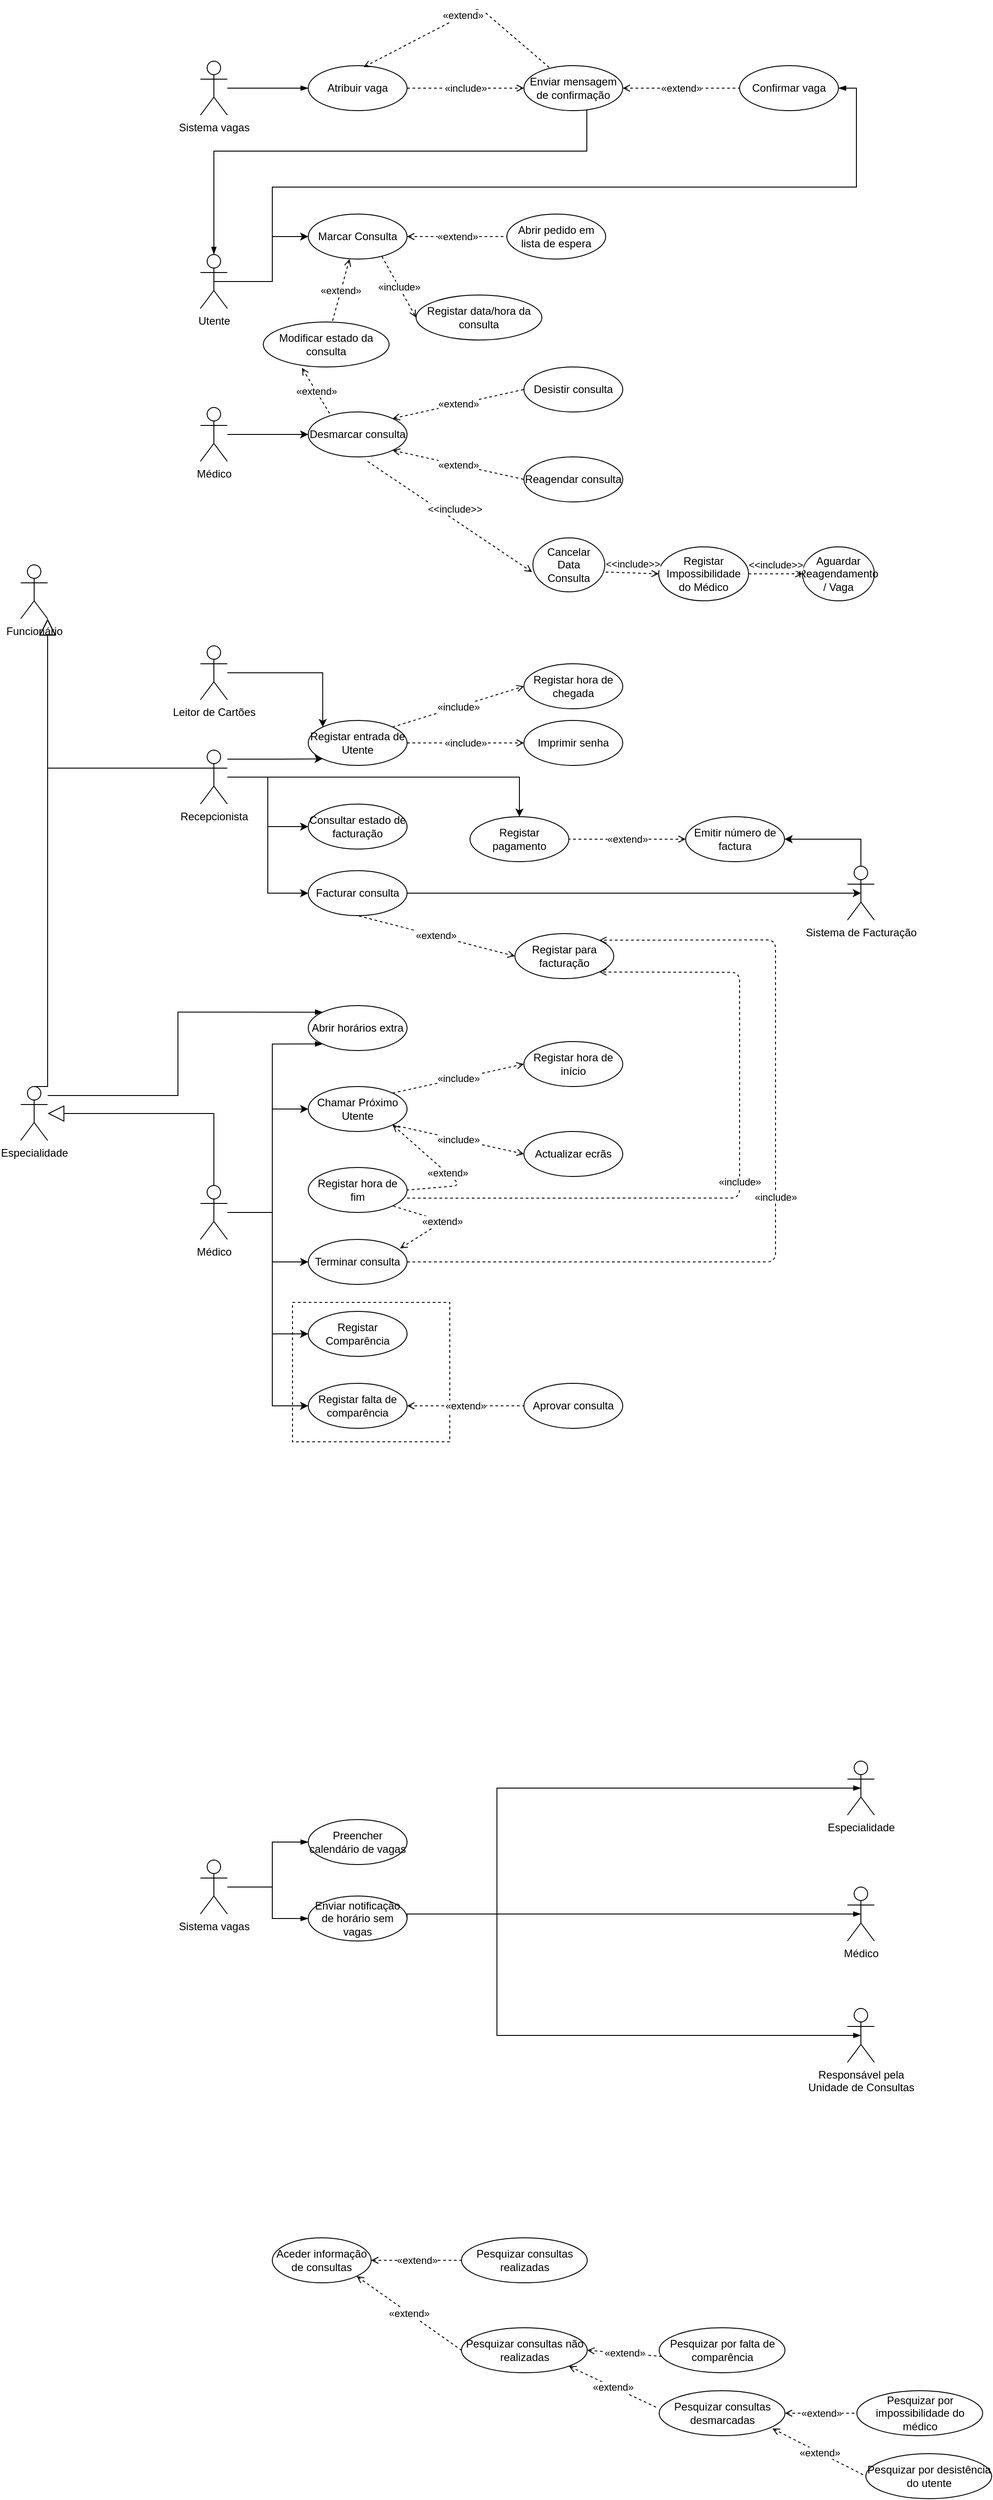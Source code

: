<mxfile version="14.1.8" type="device"><diagram id="rlIW9Z-ZCgGAsV9PnPNQ" name="Page-1"><mxGraphModel dx="2272" dy="1922" grid="1" gridSize="10" guides="1" tooltips="1" connect="1" arrows="1" fold="1" page="1" pageScale="1" pageWidth="850" pageHeight="1100" math="0" shadow="0"><root><mxCell id="0"/><mxCell id="1" parent="0"/><mxCell id="gLj6kiCUZ7eMAXrR_UM_-58" value="" style="whiteSpace=wrap;html=1;fillColor=none;dashed=1;" parent="1" vertex="1"><mxGeometry x="142.5" y="1320" width="175" height="155" as="geometry"/></mxCell><mxCell id="YZ48Ijt9OCrha46DnuaJ-13" style="edgeStyle=orthogonalEdgeStyle;rounded=0;orthogonalLoop=1;jettySize=auto;html=1;exitX=0.5;exitY=0.5;exitDx=0;exitDy=0;exitPerimeter=0;entryX=0;entryY=0.5;entryDx=0;entryDy=0;" parent="1" source="YZ48Ijt9OCrha46DnuaJ-1" target="gLj6kiCUZ7eMAXrR_UM_-36" edge="1"><mxGeometry relative="1" as="geometry"><mxPoint x="160" y="105" as="targetPoint"/><Array as="points"><mxPoint x="120" y="185"/><mxPoint x="120" y="135"/></Array></mxGeometry></mxCell><mxCell id="gLj6kiCUZ7eMAXrR_UM_-108" style="edgeStyle=orthogonalEdgeStyle;rounded=0;orthogonalLoop=1;jettySize=auto;html=1;entryX=1;entryY=0.5;entryDx=0;entryDy=0;startArrow=none;startFill=0;startSize=6;endArrow=blockThin;endFill=1;endSize=6;" parent="1" source="YZ48Ijt9OCrha46DnuaJ-1" target="gLj6kiCUZ7eMAXrR_UM_-107" edge="1"><mxGeometry relative="1" as="geometry"><Array as="points"><mxPoint x="120" y="185"/><mxPoint x="120" y="80"/><mxPoint x="770" y="80"/><mxPoint x="770" y="-30"/></Array></mxGeometry></mxCell><mxCell id="YZ48Ijt9OCrha46DnuaJ-1" value="Utente" style="shape=umlActor;verticalLabelPosition=bottom;verticalAlign=top;html=1;outlineConnect=0;" parent="1" vertex="1"><mxGeometry x="40" y="155" width="30" height="60" as="geometry"/></mxCell><mxCell id="YZ48Ijt9OCrha46DnuaJ-23" style="edgeStyle=orthogonalEdgeStyle;rounded=0;orthogonalLoop=1;jettySize=auto;html=1;entryX=0;entryY=1;entryDx=0;entryDy=0;" parent="1" source="YZ48Ijt9OCrha46DnuaJ-2" target="gLj6kiCUZ7eMAXrR_UM_-38" edge="1"><mxGeometry relative="1" as="geometry"><mxPoint x="190" y="770" as="targetPoint"/><Array as="points"><mxPoint x="130" y="716"/><mxPoint x="130" y="716"/></Array></mxGeometry></mxCell><mxCell id="gLj6kiCUZ7eMAXrR_UM_-67" style="edgeStyle=orthogonalEdgeStyle;rounded=0;orthogonalLoop=1;jettySize=auto;html=1;entryX=0;entryY=0.5;entryDx=0;entryDy=0;" parent="1" source="YZ48Ijt9OCrha46DnuaJ-2" target="gLj6kiCUZ7eMAXrR_UM_-62" edge="1"><mxGeometry relative="1" as="geometry"/></mxCell><mxCell id="gLj6kiCUZ7eMAXrR_UM_-70" style="edgeStyle=orthogonalEdgeStyle;rounded=0;orthogonalLoop=1;jettySize=auto;html=1;entryX=0;entryY=0.5;entryDx=0;entryDy=0;" parent="1" source="YZ48Ijt9OCrha46DnuaJ-2" target="gLj6kiCUZ7eMAXrR_UM_-68" edge="1"><mxGeometry relative="1" as="geometry"/></mxCell><mxCell id="gLj6kiCUZ7eMAXrR_UM_-76" style="edgeStyle=orthogonalEdgeStyle;rounded=0;orthogonalLoop=1;jettySize=auto;html=1;entryX=0.5;entryY=0;entryDx=0;entryDy=0;" parent="1" source="YZ48Ijt9OCrha46DnuaJ-2" target="gLj6kiCUZ7eMAXrR_UM_-74" edge="1"><mxGeometry relative="1" as="geometry"><Array as="points"><mxPoint x="395" y="736"/></Array></mxGeometry></mxCell><mxCell id="YZ48Ijt9OCrha46DnuaJ-2" value="Recepcionista" style="shape=umlActor;verticalLabelPosition=bottom;verticalAlign=top;html=1;outlineConnect=0;" parent="1" vertex="1"><mxGeometry x="40" y="706" width="30" height="60" as="geometry"/></mxCell><mxCell id="gLj6kiCUZ7eMAXrR_UM_-43" style="edgeStyle=orthogonalEdgeStyle;rounded=0;orthogonalLoop=1;jettySize=auto;html=1;entryX=0;entryY=0.5;entryDx=0;entryDy=0;" parent="1" source="YZ48Ijt9OCrha46DnuaJ-3" target="YZ48Ijt9OCrha46DnuaJ-24" edge="1"><mxGeometry relative="1" as="geometry"><Array as="points"><mxPoint x="120" y="1220"/><mxPoint x="120" y="1105"/></Array></mxGeometry></mxCell><mxCell id="gLj6kiCUZ7eMAXrR_UM_-44" style="edgeStyle=orthogonalEdgeStyle;rounded=0;orthogonalLoop=1;jettySize=auto;html=1;entryX=0;entryY=0.5;entryDx=0;entryDy=0;" parent="1" source="YZ48Ijt9OCrha46DnuaJ-3" target="YZ48Ijt9OCrha46DnuaJ-25" edge="1"><mxGeometry relative="1" as="geometry"><Array as="points"><mxPoint x="120" y="1220"/><mxPoint x="120" y="1355"/></Array></mxGeometry></mxCell><mxCell id="gLj6kiCUZ7eMAXrR_UM_-45" style="edgeStyle=orthogonalEdgeStyle;rounded=0;orthogonalLoop=1;jettySize=auto;html=1;entryX=0;entryY=0.5;entryDx=0;entryDy=0;" parent="1" source="YZ48Ijt9OCrha46DnuaJ-3" target="gLj6kiCUZ7eMAXrR_UM_-6" edge="1"><mxGeometry relative="1" as="geometry"><Array as="points"><mxPoint x="120" y="1220"/><mxPoint x="120" y="1435"/></Array></mxGeometry></mxCell><mxCell id="gLj6kiCUZ7eMAXrR_UM_-46" style="edgeStyle=orthogonalEdgeStyle;rounded=0;orthogonalLoop=1;jettySize=auto;html=1;entryX=0;entryY=0.5;entryDx=0;entryDy=0;" parent="1" source="YZ48Ijt9OCrha46DnuaJ-3" target="gLj6kiCUZ7eMAXrR_UM_-5" edge="1"><mxGeometry relative="1" as="geometry"><Array as="points"><mxPoint x="120" y="1220"/><mxPoint x="120" y="1275"/></Array></mxGeometry></mxCell><mxCell id="gLj6kiCUZ7eMAXrR_UM_-95" style="edgeStyle=orthogonalEdgeStyle;rounded=0;orthogonalLoop=1;jettySize=auto;html=1;entryX=0;entryY=1;entryDx=0;entryDy=0;startArrow=none;startFill=0;startSize=6;endArrow=blockThin;endFill=1;endSize=6;" parent="1" source="YZ48Ijt9OCrha46DnuaJ-3" target="gLj6kiCUZ7eMAXrR_UM_-93" edge="1"><mxGeometry relative="1" as="geometry"><Array as="points"><mxPoint x="120" y="1220"/><mxPoint x="120" y="1033"/></Array></mxGeometry></mxCell><mxCell id="YZ48Ijt9OCrha46DnuaJ-3" value="Médico" style="shape=umlActor;verticalLabelPosition=bottom;verticalAlign=top;html=1;outlineConnect=0;" parent="1" vertex="1"><mxGeometry x="40" y="1190" width="30" height="60" as="geometry"/></mxCell><mxCell id="YZ48Ijt9OCrha46DnuaJ-4" value="Sistema de Facturação" style="shape=umlActor;verticalLabelPosition=bottom;verticalAlign=top;html=1;outlineConnect=0;" parent="1" vertex="1"><mxGeometry x="760" y="835" width="30" height="60" as="geometry"/></mxCell><mxCell id="YZ48Ijt9OCrha46DnuaJ-8" value="Responsável pela&lt;br&gt;Unidade de Consultas" style="shape=umlActor;verticalLabelPosition=bottom;verticalAlign=top;html=1;outlineConnect=0;" parent="1" vertex="1"><mxGeometry x="760" y="2105" width="30" height="60" as="geometry"/></mxCell><mxCell id="gLj6kiCUZ7eMAXrR_UM_-84" style="edgeStyle=orthogonalEdgeStyle;rounded=0;orthogonalLoop=1;jettySize=auto;html=1;entryX=0;entryY=0.5;entryDx=0;entryDy=0;startArrow=none;startFill=0;startSize=6;endArrow=blockThin;endFill=1;endSize=6;" parent="1" source="YZ48Ijt9OCrha46DnuaJ-9" target="gLj6kiCUZ7eMAXrR_UM_-83" edge="1"><mxGeometry relative="1" as="geometry"><Array as="points"><mxPoint x="120" y="1970"/><mxPoint x="120" y="1920"/></Array></mxGeometry></mxCell><mxCell id="YZ48Ijt9OCrha46DnuaJ-9" value="Sistema vagas" style="shape=umlActor;verticalLabelPosition=bottom;verticalAlign=top;html=1;outlineConnect=0;" parent="1" vertex="1"><mxGeometry x="40" y="1940" width="30" height="60" as="geometry"/></mxCell><mxCell id="YZ48Ijt9OCrha46DnuaJ-24" value="Chamar Próximo Utente" style="ellipse;whiteSpace=wrap;html=1;" parent="1" vertex="1"><mxGeometry x="160" y="1080" width="110" height="50" as="geometry"/></mxCell><mxCell id="YZ48Ijt9OCrha46DnuaJ-25" value="Registar Comparência" style="ellipse;whiteSpace=wrap;html=1;" parent="1" vertex="1"><mxGeometry x="160" y="1330" width="110" height="50" as="geometry"/></mxCell><mxCell id="gLj6kiCUZ7eMAXrR_UM_-2" value="Imprimir senha" style="ellipse;whiteSpace=wrap;html=1;" parent="1" vertex="1"><mxGeometry x="400" y="673" width="110" height="50" as="geometry"/></mxCell><mxCell id="gLj6kiCUZ7eMAXrR_UM_-3" value="«include»" style="endArrow=open;endSize=6;endFill=0;html=1;startArrow=none;startFill=0;verticalAlign=middle;dashed=1;entryX=0;entryY=0.5;entryDx=0;entryDy=0;exitX=1;exitY=0.5;exitDx=0;exitDy=0;" parent="1" source="gLj6kiCUZ7eMAXrR_UM_-38" target="gLj6kiCUZ7eMAXrR_UM_-2" edge="1"><mxGeometry width="160" relative="1" as="geometry"><mxPoint x="330" y="770" as="sourcePoint"/><mxPoint x="610" y="939" as="targetPoint"/></mxGeometry></mxCell><mxCell id="gLj6kiCUZ7eMAXrR_UM_-4" value="Aceder informação de consultas" style="ellipse;whiteSpace=wrap;html=1;" parent="1" vertex="1"><mxGeometry x="120" y="2360" width="110" height="50" as="geometry"/></mxCell><mxCell id="gLj6kiCUZ7eMAXrR_UM_-5" value="Terminar consulta" style="ellipse;whiteSpace=wrap;html=1;" parent="1" vertex="1"><mxGeometry x="160" y="1250" width="110" height="50" as="geometry"/></mxCell><mxCell id="gLj6kiCUZ7eMAXrR_UM_-6" value="Registar falta de comparência" style="ellipse;whiteSpace=wrap;html=1;" parent="1" vertex="1"><mxGeometry x="160" y="1410" width="110" height="50" as="geometry"/></mxCell><mxCell id="gLj6kiCUZ7eMAXrR_UM_-7" value="Desmarcar consulta" style="ellipse;whiteSpace=wrap;html=1;" parent="1" vertex="1"><mxGeometry x="160" y="330" width="110" height="50" as="geometry"/></mxCell><mxCell id="gLj6kiCUZ7eMAXrR_UM_-8" value="Desistir consulta" style="ellipse;whiteSpace=wrap;html=1;" parent="1" vertex="1"><mxGeometry x="400" y="280" width="110" height="50" as="geometry"/></mxCell><mxCell id="gLj6kiCUZ7eMAXrR_UM_-10" value="«extend»" style="endArrow=none;endSize=6;endFill=0;html=1;startArrow=open;startFill=0;verticalAlign=middle;dashed=1;exitX=1;exitY=0;exitDx=0;exitDy=0;entryX=0;entryY=0.5;entryDx=0;entryDy=0;" parent="1" source="gLj6kiCUZ7eMAXrR_UM_-7" target="gLj6kiCUZ7eMAXrR_UM_-8" edge="1"><mxGeometry width="160" relative="1" as="geometry"><mxPoint x="180" y="90" as="sourcePoint"/><mxPoint x="300" y="90" as="targetPoint"/></mxGeometry></mxCell><mxCell id="gLj6kiCUZ7eMAXrR_UM_-11" value="Reagendar consulta" style="ellipse;whiteSpace=wrap;html=1;" parent="1" vertex="1"><mxGeometry x="400" y="380" width="110" height="50" as="geometry"/></mxCell><mxCell id="gLj6kiCUZ7eMAXrR_UM_-12" value="«extend»" style="endArrow=none;endSize=6;endFill=0;html=1;startArrow=open;startFill=0;verticalAlign=middle;dashed=1;exitX=1;exitY=1;exitDx=0;exitDy=0;entryX=0;entryY=0.5;entryDx=0;entryDy=0;" parent="1" source="gLj6kiCUZ7eMAXrR_UM_-7" target="gLj6kiCUZ7eMAXrR_UM_-11" edge="1"><mxGeometry width="160" relative="1" as="geometry"><mxPoint x="180" y="90" as="sourcePoint"/><mxPoint x="300" y="90" as="targetPoint"/></mxGeometry></mxCell><mxCell id="gLj6kiCUZ7eMAXrR_UM_-36" value="Marcar Consulta" style="ellipse;whiteSpace=wrap;html=1;" parent="1" vertex="1"><mxGeometry x="160" y="110" width="110" height="50" as="geometry"/></mxCell><mxCell id="gLj6kiCUZ7eMAXrR_UM_-38" value="Registar entrada de Utente" style="ellipse;whiteSpace=wrap;html=1;" parent="1" vertex="1"><mxGeometry x="160" y="673" width="110" height="50" as="geometry"/></mxCell><mxCell id="gLj6kiCUZ7eMAXrR_UM_-42" style="edgeStyle=orthogonalEdgeStyle;rounded=0;orthogonalLoop=1;jettySize=auto;html=1;entryX=0;entryY=0;entryDx=0;entryDy=0;" parent="1" source="gLj6kiCUZ7eMAXrR_UM_-41" target="gLj6kiCUZ7eMAXrR_UM_-38" edge="1"><mxGeometry relative="1" as="geometry"/></mxCell><mxCell id="gLj6kiCUZ7eMAXrR_UM_-41" value="Leitor de Cartões" style="shape=umlActor;verticalLabelPosition=bottom;verticalAlign=top;html=1;outlineConnect=0;" parent="1" vertex="1"><mxGeometry x="40" y="590" width="30" height="60" as="geometry"/></mxCell><mxCell id="gLj6kiCUZ7eMAXrR_UM_-47" value="«include»" style="endArrow=open;endSize=6;endFill=0;html=1;startArrow=none;startFill=0;verticalAlign=middle;dashed=1;entryX=0;entryY=0.5;entryDx=0;entryDy=0;exitX=1;exitY=1;exitDx=0;exitDy=0;" parent="1" source="YZ48Ijt9OCrha46DnuaJ-24" target="gLj6kiCUZ7eMAXrR_UM_-48" edge="1"><mxGeometry width="160" relative="1" as="geometry"><mxPoint x="279" y="905" as="sourcePoint"/><mxPoint x="380" y="900" as="targetPoint"/></mxGeometry></mxCell><mxCell id="gLj6kiCUZ7eMAXrR_UM_-48" value="Actualizar ecrãs" style="ellipse;whiteSpace=wrap;html=1;" parent="1" vertex="1"><mxGeometry x="400" y="1130" width="110" height="50" as="geometry"/></mxCell><mxCell id="gLj6kiCUZ7eMAXrR_UM_-49" value="Registar hora de início" style="ellipse;whiteSpace=wrap;html=1;" parent="1" vertex="1"><mxGeometry x="400" y="1030" width="110" height="50" as="geometry"/></mxCell><mxCell id="gLj6kiCUZ7eMAXrR_UM_-50" value="«include»" style="endArrow=open;endSize=6;endFill=0;html=1;startArrow=none;startFill=0;verticalAlign=middle;dashed=1;exitX=1;exitY=0;exitDx=0;exitDy=0;entryX=0;entryY=0.5;entryDx=0;entryDy=0;" parent="1" source="YZ48Ijt9OCrha46DnuaJ-24" target="gLj6kiCUZ7eMAXrR_UM_-49" edge="1"><mxGeometry width="160" relative="1" as="geometry"><mxPoint x="410" y="1260" as="sourcePoint"/><mxPoint x="530" y="1260" as="targetPoint"/></mxGeometry></mxCell><mxCell id="gLj6kiCUZ7eMAXrR_UM_-52" value="Registar hora de fim" style="ellipse;whiteSpace=wrap;html=1;" parent="1" vertex="1"><mxGeometry x="160" y="1170" width="110" height="50" as="geometry"/></mxCell><mxCell id="gLj6kiCUZ7eMAXrR_UM_-57" value="«extend»" style="endArrow=none;endSize=6;endFill=0;html=1;startArrow=open;startFill=0;verticalAlign=middle;dashed=1;exitX=1;exitY=1;exitDx=0;exitDy=0;entryX=1;entryY=0.5;entryDx=0;entryDy=0;" parent="1" source="YZ48Ijt9OCrha46DnuaJ-24" target="gLj6kiCUZ7eMAXrR_UM_-52" edge="1"><mxGeometry width="160" relative="1" as="geometry"><mxPoint x="410" y="1440" as="sourcePoint"/><mxPoint x="530" y="1440" as="targetPoint"/><Array as="points"><mxPoint x="330" y="1190"/></Array></mxGeometry></mxCell><mxCell id="gLj6kiCUZ7eMAXrR_UM_-59" value="Aprovar consulta" style="ellipse;whiteSpace=wrap;html=1;" parent="1" vertex="1"><mxGeometry x="400" y="1410" width="110" height="50" as="geometry"/></mxCell><mxCell id="gLj6kiCUZ7eMAXrR_UM_-60" value="«extend»" style="endArrow=none;endSize=6;endFill=0;html=1;startArrow=open;startFill=0;verticalAlign=middle;dashed=1;entryX=0;entryY=0.5;entryDx=0;entryDy=0;exitX=1;exitY=0.5;exitDx=0;exitDy=0;" parent="1" source="gLj6kiCUZ7eMAXrR_UM_-6" target="gLj6kiCUZ7eMAXrR_UM_-59" edge="1"><mxGeometry width="160" relative="1" as="geometry"><mxPoint x="360" y="1480" as="sourcePoint"/><mxPoint x="290" y="1310" as="targetPoint"/></mxGeometry></mxCell><mxCell id="gLj6kiCUZ7eMAXrR_UM_-62" value="Consultar estado de facturação" style="ellipse;whiteSpace=wrap;html=1;" parent="1" vertex="1"><mxGeometry x="160" y="766" width="110" height="50" as="geometry"/></mxCell><mxCell id="gLj6kiCUZ7eMAXrR_UM_-63" value="Registar para facturação" style="ellipse;whiteSpace=wrap;html=1;" parent="1" vertex="1"><mxGeometry x="390" y="910" width="110" height="50" as="geometry"/></mxCell><mxCell id="gLj6kiCUZ7eMAXrR_UM_-64" value="«include»" style="endArrow=open;endSize=6;endFill=0;html=1;startArrow=none;startFill=0;verticalAlign=middle;dashed=1;exitX=1;exitY=0.5;exitDx=0;exitDy=0;entryX=1;entryY=0;entryDx=0;entryDy=0;" parent="1" source="gLj6kiCUZ7eMAXrR_UM_-5" target="gLj6kiCUZ7eMAXrR_UM_-63" edge="1"><mxGeometry width="160" relative="1" as="geometry"><mxPoint x="370" y="1260" as="sourcePoint"/><mxPoint x="790" y="1210" as="targetPoint"/><Array as="points"><mxPoint x="680" y="1275"/><mxPoint x="680" y="917"/></Array></mxGeometry></mxCell><mxCell id="gLj6kiCUZ7eMAXrR_UM_-66" value="«include»" style="endArrow=open;endSize=6;endFill=0;html=1;startArrow=none;startFill=0;verticalAlign=middle;dashed=1;exitX=1;exitY=0.683;exitDx=0;exitDy=0;exitPerimeter=0;entryX=1;entryY=1;entryDx=0;entryDy=0;" parent="1" source="gLj6kiCUZ7eMAXrR_UM_-52" target="gLj6kiCUZ7eMAXrR_UM_-63" edge="1"><mxGeometry width="160" relative="1" as="geometry"><mxPoint x="309.497" y="1022.678" as="sourcePoint"/><mxPoint x="690" y="870" as="targetPoint"/><Array as="points"><mxPoint x="640" y="1204"/><mxPoint x="640" y="953"/></Array></mxGeometry></mxCell><mxCell id="gLj6kiCUZ7eMAXrR_UM_-68" value="Facturar consulta" style="ellipse;whiteSpace=wrap;html=1;" parent="1" vertex="1"><mxGeometry x="160" y="840" width="110" height="50" as="geometry"/></mxCell><mxCell id="gLj6kiCUZ7eMAXrR_UM_-69" value="«extend»" style="endArrow=none;endSize=6;endFill=0;html=1;startArrow=open;startFill=0;verticalAlign=middle;dashed=1;exitX=0;exitY=0.5;exitDx=0;exitDy=0;entryX=0.5;entryY=1;entryDx=0;entryDy=0;" parent="1" source="gLj6kiCUZ7eMAXrR_UM_-63" target="gLj6kiCUZ7eMAXrR_UM_-68" edge="1"><mxGeometry width="160" relative="1" as="geometry"><mxPoint x="230" y="840" as="sourcePoint"/><mxPoint x="350" y="840" as="targetPoint"/></mxGeometry></mxCell><mxCell id="gLj6kiCUZ7eMAXrR_UM_-71" style="edgeStyle=orthogonalEdgeStyle;rounded=0;orthogonalLoop=1;jettySize=auto;html=1;exitX=1;exitY=0.5;exitDx=0;exitDy=0;entryX=0.5;entryY=0.5;entryDx=0;entryDy=0;entryPerimeter=0;" parent="1" source="gLj6kiCUZ7eMAXrR_UM_-68" target="YZ48Ijt9OCrha46DnuaJ-4" edge="1"><mxGeometry relative="1" as="geometry"><mxPoint x="80" y="746" as="sourcePoint"/><mxPoint x="420" y="850" as="targetPoint"/></mxGeometry></mxCell><mxCell id="gLj6kiCUZ7eMAXrR_UM_-72" value="Emitir número de factura" style="ellipse;whiteSpace=wrap;html=1;" parent="1" vertex="1"><mxGeometry x="580" y="780" width="110" height="50" as="geometry"/></mxCell><mxCell id="gLj6kiCUZ7eMAXrR_UM_-73" style="edgeStyle=orthogonalEdgeStyle;rounded=0;orthogonalLoop=1;jettySize=auto;html=1;exitX=0.5;exitY=0;exitDx=0;exitDy=0;entryX=1;entryY=0.5;entryDx=0;entryDy=0;exitPerimeter=0;" parent="1" source="YZ48Ijt9OCrha46DnuaJ-4" target="gLj6kiCUZ7eMAXrR_UM_-72" edge="1"><mxGeometry relative="1" as="geometry"><mxPoint x="310" y="875" as="sourcePoint"/><mxPoint x="785" y="875" as="targetPoint"/></mxGeometry></mxCell><mxCell id="gLj6kiCUZ7eMAXrR_UM_-74" value="Registar pagamento" style="ellipse;whiteSpace=wrap;html=1;" parent="1" vertex="1"><mxGeometry x="340" y="780" width="110" height="50" as="geometry"/></mxCell><mxCell id="gLj6kiCUZ7eMAXrR_UM_-75" value="«extend»" style="endArrow=none;endSize=6;endFill=0;html=1;startArrow=open;startFill=0;verticalAlign=middle;dashed=1;exitX=0;exitY=0.5;exitDx=0;exitDy=0;entryX=1;entryY=0.5;entryDx=0;entryDy=0;" parent="1" source="gLj6kiCUZ7eMAXrR_UM_-72" target="gLj6kiCUZ7eMAXrR_UM_-74" edge="1"><mxGeometry width="160" relative="1" as="geometry"><mxPoint x="560" y="785" as="sourcePoint"/><mxPoint x="400" y="740" as="targetPoint"/></mxGeometry></mxCell><mxCell id="gLj6kiCUZ7eMAXrR_UM_-80" style="edgeStyle=orthogonalEdgeStyle;rounded=0;orthogonalLoop=1;jettySize=auto;html=1;exitX=1;exitY=1;exitDx=0;exitDy=0;exitPerimeter=0;entryX=0;entryY=0.333;entryDx=0;entryDy=0;entryPerimeter=0;endArrow=none;endFill=0;startArrow=block;startFill=0;endSize=6;startSize=16;" parent="1" source="gLj6kiCUZ7eMAXrR_UM_-77" target="YZ48Ijt9OCrha46DnuaJ-2" edge="1"><mxGeometry relative="1" as="geometry"/></mxCell><mxCell id="gLj6kiCUZ7eMAXrR_UM_-77" value="Funcionário" style="shape=umlActor;verticalLabelPosition=bottom;verticalAlign=top;html=1;outlineConnect=0;fillColor=none;" parent="1" vertex="1"><mxGeometry x="-160" y="500" width="30" height="60" as="geometry"/></mxCell><mxCell id="gLj6kiCUZ7eMAXrR_UM_-82" style="edgeStyle=orthogonalEdgeStyle;rounded=0;orthogonalLoop=1;jettySize=auto;html=1;endArrow=none;endFill=0;startArrow=block;startFill=0;endSize=6;startSize=16;entryX=0.5;entryY=0;entryDx=0;entryDy=0;entryPerimeter=0;" parent="1" target="gLj6kiCUZ7eMAXrR_UM_-85" edge="1"><mxGeometry relative="1" as="geometry"><mxPoint x="-130" y="560" as="sourcePoint"/><mxPoint x="-60" y="1000" as="targetPoint"/><Array as="points"><mxPoint x="-130" y="1080"/></Array></mxGeometry></mxCell><mxCell id="gLj6kiCUZ7eMAXrR_UM_-83" value="Preencher calendário de vagas" style="ellipse;whiteSpace=wrap;html=1;" parent="1" vertex="1"><mxGeometry x="160" y="1895" width="110" height="50" as="geometry"/></mxCell><mxCell id="gLj6kiCUZ7eMAXrR_UM_-96" style="edgeStyle=orthogonalEdgeStyle;rounded=0;orthogonalLoop=1;jettySize=auto;html=1;entryX=0;entryY=0;entryDx=0;entryDy=0;startArrow=none;startFill=0;startSize=6;endArrow=blockThin;endFill=1;endSize=6;" parent="1" source="gLj6kiCUZ7eMAXrR_UM_-85" target="gLj6kiCUZ7eMAXrR_UM_-93" edge="1"><mxGeometry relative="1" as="geometry"><Array as="points"><mxPoint x="15" y="1090"/><mxPoint x="15" y="997"/></Array></mxGeometry></mxCell><mxCell id="gLj6kiCUZ7eMAXrR_UM_-85" value="Especialidade" style="shape=umlActor;verticalLabelPosition=bottom;verticalAlign=top;html=1;outlineConnect=0;" parent="1" vertex="1"><mxGeometry x="-160" y="1080" width="30" height="60" as="geometry"/></mxCell><mxCell id="gLj6kiCUZ7eMAXrR_UM_-86" style="edgeStyle=orthogonalEdgeStyle;rounded=0;orthogonalLoop=1;jettySize=auto;html=1;entryX=0;entryY=0.5;entryDx=0;entryDy=0;startArrow=none;startFill=0;startSize=6;endArrow=blockThin;endFill=1;endSize=6;" parent="1" source="YZ48Ijt9OCrha46DnuaJ-9" target="gLj6kiCUZ7eMAXrR_UM_-87" edge="1"><mxGeometry relative="1" as="geometry"><mxPoint x="130" y="2000" as="sourcePoint"/><mxPoint x="230" y="2000" as="targetPoint"/><Array as="points"><mxPoint x="120" y="1970"/><mxPoint x="120" y="2005"/></Array></mxGeometry></mxCell><mxCell id="gLj6kiCUZ7eMAXrR_UM_-88" style="edgeStyle=orthogonalEdgeStyle;rounded=0;orthogonalLoop=1;jettySize=auto;html=1;startArrow=none;startFill=0;startSize=6;endArrow=blockThin;endFill=1;endSize=6;entryX=0.5;entryY=0.5;entryDx=0;entryDy=0;entryPerimeter=0;exitX=1;exitY=0.5;exitDx=0;exitDy=0;" parent="1" source="gLj6kiCUZ7eMAXrR_UM_-87" target="a5AomoWqGmslxi2ikkxO-5" edge="1"><mxGeometry relative="1" as="geometry"><Array as="points"><mxPoint x="270" y="2000"/><mxPoint x="370" y="2000"/><mxPoint x="370" y="1860"/></Array><mxPoint x="300" y="1960" as="sourcePoint"/><mxPoint x="540" y="1970" as="targetPoint"/></mxGeometry></mxCell><mxCell id="gLj6kiCUZ7eMAXrR_UM_-90" style="edgeStyle=orthogonalEdgeStyle;rounded=0;orthogonalLoop=1;jettySize=auto;html=1;entryX=0.5;entryY=0.5;entryDx=0;entryDy=0;entryPerimeter=0;startArrow=none;startFill=0;startSize=6;endArrow=blockThin;endFill=1;endSize=6;" parent="1" source="gLj6kiCUZ7eMAXrR_UM_-87" target="a5AomoWqGmslxi2ikkxO-4" edge="1"><mxGeometry relative="1" as="geometry"><Array as="points"><mxPoint x="520" y="2000"/><mxPoint x="520" y="2000"/></Array></mxGeometry></mxCell><mxCell id="gLj6kiCUZ7eMAXrR_UM_-92" style="edgeStyle=orthogonalEdgeStyle;rounded=0;orthogonalLoop=1;jettySize=auto;html=1;startArrow=none;startFill=0;startSize=6;endArrow=blockThin;endFill=1;endSize=6;entryX=0.5;entryY=0.5;entryDx=0;entryDy=0;entryPerimeter=0;exitX=1;exitY=0.5;exitDx=0;exitDy=0;" parent="1" source="gLj6kiCUZ7eMAXrR_UM_-87" target="YZ48Ijt9OCrha46DnuaJ-8" edge="1"><mxGeometry relative="1" as="geometry"><mxPoint x="340" y="2060" as="sourcePoint"/><Array as="points"><mxPoint x="270" y="2000"/><mxPoint x="370" y="2000"/><mxPoint x="370" y="2135"/></Array></mxGeometry></mxCell><mxCell id="gLj6kiCUZ7eMAXrR_UM_-87" value="Enviar notificação de horário sem vagas" style="ellipse;whiteSpace=wrap;html=1;" parent="1" vertex="1"><mxGeometry x="160" y="1980" width="110" height="50" as="geometry"/></mxCell><mxCell id="gLj6kiCUZ7eMAXrR_UM_-91" style="edgeStyle=orthogonalEdgeStyle;rounded=0;orthogonalLoop=1;jettySize=auto;html=1;endArrow=none;endFill=0;startArrow=block;startFill=0;endSize=6;startSize=16;entryX=0.5;entryY=0;entryDx=0;entryDy=0;entryPerimeter=0;" parent="1" source="gLj6kiCUZ7eMAXrR_UM_-85" target="YZ48Ijt9OCrha46DnuaJ-3" edge="1"><mxGeometry relative="1" as="geometry"><mxPoint x="-10" y="1030" as="sourcePoint"/><mxPoint x="-10" y="1060" as="targetPoint"/><Array as="points"><mxPoint x="55" y="1110"/></Array></mxGeometry></mxCell><mxCell id="gLj6kiCUZ7eMAXrR_UM_-93" value="Abrir horários extra" style="ellipse;whiteSpace=wrap;html=1;" parent="1" vertex="1"><mxGeometry x="160" y="990" width="110" height="50" as="geometry"/></mxCell><mxCell id="gLj6kiCUZ7eMAXrR_UM_-97" value="«extend»" style="endArrow=none;endSize=6;endFill=0;html=1;startArrow=open;startFill=0;verticalAlign=middle;dashed=1;exitX=1;exitY=0.5;exitDx=0;exitDy=0;" parent="1" source="gLj6kiCUZ7eMAXrR_UM_-36" target="gLj6kiCUZ7eMAXrR_UM_-98" edge="1"><mxGeometry width="160" relative="1" as="geometry"><mxPoint x="329.997" y="151.162" as="sourcePoint"/><mxPoint x="451" y="135" as="targetPoint"/></mxGeometry></mxCell><mxCell id="gLj6kiCUZ7eMAXrR_UM_-98" value="Abrir pedido em lista de espera" style="ellipse;whiteSpace=wrap;html=1;" parent="1" vertex="1"><mxGeometry x="381" y="110" width="110" height="50" as="geometry"/></mxCell><mxCell id="gLj6kiCUZ7eMAXrR_UM_-105" style="edgeStyle=orthogonalEdgeStyle;rounded=0;orthogonalLoop=1;jettySize=auto;html=1;entryX=0;entryY=0.5;entryDx=0;entryDy=0;startArrow=none;startFill=0;startSize=6;endArrow=blockThin;endFill=1;endSize=6;" parent="1" source="gLj6kiCUZ7eMAXrR_UM_-99" target="gLj6kiCUZ7eMAXrR_UM_-100" edge="1"><mxGeometry relative="1" as="geometry"/></mxCell><mxCell id="gLj6kiCUZ7eMAXrR_UM_-99" value="Sistema vagas" style="shape=umlActor;verticalLabelPosition=bottom;verticalAlign=top;html=1;outlineConnect=0;" parent="1" vertex="1"><mxGeometry x="40" y="-60" width="30" height="60" as="geometry"/></mxCell><mxCell id="gLj6kiCUZ7eMAXrR_UM_-100" value="Atribuir vaga" style="ellipse;whiteSpace=wrap;html=1;" parent="1" vertex="1"><mxGeometry x="160" y="-55" width="110" height="50" as="geometry"/></mxCell><mxCell id="gLj6kiCUZ7eMAXrR_UM_-102" value="«include»" style="endArrow=open;endSize=6;endFill=0;html=1;startArrow=none;startFill=0;verticalAlign=middle;dashed=1;exitX=1;exitY=0.5;exitDx=0;exitDy=0;" parent="1" source="gLj6kiCUZ7eMAXrR_UM_-100" target="gLj6kiCUZ7eMAXrR_UM_-103" edge="1"><mxGeometry width="160" relative="1" as="geometry"><mxPoint x="305" y="-30.42" as="sourcePoint"/><mxPoint x="425" y="-30.42" as="targetPoint"/></mxGeometry></mxCell><mxCell id="gLj6kiCUZ7eMAXrR_UM_-104" style="edgeStyle=orthogonalEdgeStyle;rounded=0;orthogonalLoop=1;jettySize=auto;html=1;entryX=0.5;entryY=0;entryDx=0;entryDy=0;entryPerimeter=0;startArrow=none;startFill=0;startSize=6;endArrow=blockThin;endFill=1;endSize=6;" parent="1" source="gLj6kiCUZ7eMAXrR_UM_-103" target="YZ48Ijt9OCrha46DnuaJ-1" edge="1"><mxGeometry relative="1" as="geometry"><Array as="points"><mxPoint x="470" y="40"/><mxPoint x="55" y="40"/></Array></mxGeometry></mxCell><mxCell id="gLj6kiCUZ7eMAXrR_UM_-103" value="Enviar mensagem de confirmação" style="ellipse;whiteSpace=wrap;html=1;" parent="1" vertex="1"><mxGeometry x="400" y="-55.0" width="110" height="50" as="geometry"/></mxCell><mxCell id="gLj6kiCUZ7eMAXrR_UM_-106" value="«extend»" style="endArrow=none;endSize=6;endFill=0;html=1;startArrow=open;startFill=0;verticalAlign=middle;dashed=1;exitX=1;exitY=0.5;exitDx=0;exitDy=0;" parent="1" target="gLj6kiCUZ7eMAXrR_UM_-107" edge="1" source="gLj6kiCUZ7eMAXrR_UM_-103"><mxGeometry width="160" relative="1" as="geometry"><mxPoint x="540" y="-30" as="sourcePoint"/><mxPoint x="660" y="-30.42" as="targetPoint"/></mxGeometry></mxCell><mxCell id="gLj6kiCUZ7eMAXrR_UM_-107" value="Confirmar vaga" style="ellipse;whiteSpace=wrap;html=1;" parent="1" vertex="1"><mxGeometry x="640" y="-55.0" width="110" height="50" as="geometry"/></mxCell><mxCell id="gLj6kiCUZ7eMAXrR_UM_-109" value="«extend»" style="endArrow=none;endSize=6;endFill=0;html=1;startArrow=open;startFill=0;verticalAlign=middle;dashed=1;exitX=0.56;exitY=0.033;exitDx=0;exitDy=0;exitPerimeter=0;" parent="1" source="gLj6kiCUZ7eMAXrR_UM_-100" target="gLj6kiCUZ7eMAXrR_UM_-103" edge="1"><mxGeometry width="160" relative="1" as="geometry"><mxPoint x="391" y="-150" as="sourcePoint"/><mxPoint x="230" y="-90" as="targetPoint"/><Array as="points"><mxPoint x="350" y="-120"/></Array></mxGeometry></mxCell><mxCell id="a5AomoWqGmslxi2ikkxO-1" value="Registar hora de chegada" style="ellipse;whiteSpace=wrap;html=1;" parent="1" vertex="1"><mxGeometry x="400" y="610" width="110" height="50" as="geometry"/></mxCell><mxCell id="a5AomoWqGmslxi2ikkxO-2" value="«include»" style="endArrow=open;endSize=6;endFill=0;html=1;startArrow=none;startFill=0;verticalAlign=middle;dashed=1;entryX=0;entryY=0.5;entryDx=0;entryDy=0;exitX=1;exitY=0;exitDx=0;exitDy=0;" parent="1" source="gLj6kiCUZ7eMAXrR_UM_-38" target="a5AomoWqGmslxi2ikkxO-1" edge="1"><mxGeometry width="160" relative="1" as="geometry"><mxPoint x="290" y="620" as="sourcePoint"/><mxPoint x="390" y="620" as="targetPoint"/></mxGeometry></mxCell><mxCell id="a5AomoWqGmslxi2ikkxO-3" value="«extend»" style="endArrow=none;endSize=6;endFill=0;html=1;startArrow=open;startFill=0;verticalAlign=middle;dashed=1;exitX=0.929;exitY=0.2;exitDx=0;exitDy=0;exitPerimeter=0;entryX=1;entryY=1;entryDx=0;entryDy=0;" parent="1" source="gLj6kiCUZ7eMAXrR_UM_-5" target="gLj6kiCUZ7eMAXrR_UM_-52" edge="1"><mxGeometry width="160" relative="1" as="geometry"><mxPoint x="289.497" y="1132.678" as="sourcePoint"/><mxPoint x="370" y="1230" as="targetPoint"/><Array as="points"><mxPoint x="310" y="1230"/></Array></mxGeometry></mxCell><mxCell id="a5AomoWqGmslxi2ikkxO-4" value="Médico" style="shape=umlActor;verticalLabelPosition=bottom;verticalAlign=top;html=1;outlineConnect=0;" parent="1" vertex="1"><mxGeometry x="760" y="1970" width="30" height="60" as="geometry"/></mxCell><mxCell id="a5AomoWqGmslxi2ikkxO-5" value="Especialidade" style="shape=umlActor;verticalLabelPosition=bottom;verticalAlign=top;html=1;outlineConnect=0;" parent="1" vertex="1"><mxGeometry x="760" y="1830" width="30" height="60" as="geometry"/></mxCell><mxCell id="lVFyNzvFV3RCxDPBxhwB-1" value="Registar data/hora da consulta" style="ellipse;whiteSpace=wrap;html=1;" vertex="1" parent="1"><mxGeometry x="280" y="200" width="140" height="50" as="geometry"/></mxCell><mxCell id="lVFyNzvFV3RCxDPBxhwB-2" value="«include»" style="endArrow=open;endSize=6;endFill=0;html=1;startArrow=none;startFill=0;verticalAlign=middle;dashed=1;exitX=0.745;exitY=0.94;exitDx=0;exitDy=0;exitPerimeter=0;entryX=0;entryY=0.5;entryDx=0;entryDy=0;" edge="1" parent="1" source="gLj6kiCUZ7eMAXrR_UM_-36" target="lVFyNzvFV3RCxDPBxhwB-1"><mxGeometry width="160" relative="1" as="geometry"><mxPoint x="330" y="250" as="sourcePoint"/><mxPoint x="450" y="250" as="targetPoint"/></mxGeometry></mxCell><mxCell id="lVFyNzvFV3RCxDPBxhwB-3" value="Modificar estado da consulta" style="ellipse;whiteSpace=wrap;html=1;" vertex="1" parent="1"><mxGeometry x="110" y="230" width="140" height="50" as="geometry"/></mxCell><mxCell id="lVFyNzvFV3RCxDPBxhwB-4" value="«extend»" style="endArrow=none;endSize=6;endFill=0;html=1;startArrow=open;startFill=0;verticalAlign=middle;dashed=1;exitX=0.418;exitY=1;exitDx=0;exitDy=0;exitPerimeter=0;" edge="1" parent="1" source="gLj6kiCUZ7eMAXrR_UM_-36" target="lVFyNzvFV3RCxDPBxhwB-3"><mxGeometry width="160" relative="1" as="geometry"><mxPoint x="330" y="240" as="sourcePoint"/><mxPoint x="450" y="240" as="targetPoint"/></mxGeometry></mxCell><mxCell id="lVFyNzvFV3RCxDPBxhwB-5" value="«extend»" style="endArrow=none;endSize=6;endFill=0;html=1;startArrow=open;startFill=0;verticalAlign=middle;dashed=1;entryX=0.218;entryY=0.04;entryDx=0;entryDy=0;entryPerimeter=0;exitX=0.307;exitY=1.02;exitDx=0;exitDy=0;exitPerimeter=0;" edge="1" parent="1" source="lVFyNzvFV3RCxDPBxhwB-3" target="gLj6kiCUZ7eMAXrR_UM_-7"><mxGeometry width="160" relative="1" as="geometry"><mxPoint x="90" y="320" as="sourcePoint"/><mxPoint x="160" y="320" as="targetPoint"/></mxGeometry></mxCell><mxCell id="lVFyNzvFV3RCxDPBxhwB-8" value="Registar Impossibilidade&lt;br&gt;do Médico" style="ellipse;whiteSpace=wrap;html=1;shadow=0;glass=0;sketch=0;fillColor=none;" vertex="1" parent="1"><mxGeometry x="550" y="480" width="100" height="60" as="geometry"/></mxCell><mxCell id="lVFyNzvFV3RCxDPBxhwB-9" value="&amp;lt;&amp;lt;include&amp;gt;&amp;gt;" style="edgeStyle=none;rounded=0;orthogonalLoop=1;jettySize=auto;html=1;entryX=0;entryY=0.5;entryDx=0;entryDy=0;endArrow=open;endFill=0;startArrow=none;startFill=0;sketch=0;dashed=1;exitX=1.013;exitY=0.633;exitDx=0;exitDy=0;exitPerimeter=0;" edge="1" parent="1" source="lVFyNzvFV3RCxDPBxhwB-10" target="lVFyNzvFV3RCxDPBxhwB-8"><mxGeometry y="10" relative="1" as="geometry"><mxPoint x="330" y="400" as="sourcePoint"/><mxPoint x="410" y="400" as="targetPoint"/><mxPoint as="offset"/></mxGeometry></mxCell><mxCell id="lVFyNzvFV3RCxDPBxhwB-10" value="Cancelar &lt;br&gt;Data &lt;br&gt;Consulta" style="ellipse;whiteSpace=wrap;html=1;shadow=0;glass=0;sketch=0;fillColor=none;" vertex="1" parent="1"><mxGeometry x="410" y="470" width="80" height="60" as="geometry"/></mxCell><mxCell id="lVFyNzvFV3RCxDPBxhwB-11" value="&amp;lt;&amp;lt;include&amp;gt;&amp;gt;" style="edgeStyle=none;rounded=0;orthogonalLoop=1;jettySize=auto;html=1;entryX=-0.012;entryY=0.633;entryDx=0;entryDy=0;endArrow=open;endFill=0;startArrow=none;startFill=0;sketch=0;dashed=1;entryPerimeter=0;exitX=0.6;exitY=1.1;exitDx=0;exitDy=0;exitPerimeter=0;" edge="1" parent="1" source="gLj6kiCUZ7eMAXrR_UM_-7" target="lVFyNzvFV3RCxDPBxhwB-10"><mxGeometry y="10" relative="1" as="geometry"><mxPoint x="319.991" y="509.38" as="sourcePoint"/><mxPoint x="550" y="300" as="targetPoint"/><mxPoint as="offset"/></mxGeometry></mxCell><mxCell id="lVFyNzvFV3RCxDPBxhwB-12" value="Aguardar Reagendamento / Vaga" style="ellipse;whiteSpace=wrap;html=1;shadow=0;glass=0;sketch=0;fillColor=none;" vertex="1" parent="1"><mxGeometry x="710" y="480" width="80" height="60" as="geometry"/></mxCell><mxCell id="lVFyNzvFV3RCxDPBxhwB-13" value="&amp;lt;&amp;lt;include&amp;gt;&amp;gt;" style="edgeStyle=none;rounded=0;orthogonalLoop=1;jettySize=auto;html=1;entryX=0;entryY=0.5;entryDx=0;entryDy=0;endArrow=open;endFill=0;startArrow=none;startFill=0;sketch=0;dashed=1;exitX=1;exitY=0.5;exitDx=0;exitDy=0;" edge="1" parent="1" source="lVFyNzvFV3RCxDPBxhwB-8" target="lVFyNzvFV3RCxDPBxhwB-12"><mxGeometry y="10" relative="1" as="geometry"><mxPoint x="470" y="290" as="sourcePoint"/><mxPoint x="550" y="290" as="targetPoint"/><mxPoint as="offset"/></mxGeometry></mxCell><mxCell id="lVFyNzvFV3RCxDPBxhwB-17" style="edgeStyle=orthogonalEdgeStyle;rounded=0;orthogonalLoop=1;jettySize=auto;html=1;entryX=0;entryY=0.5;entryDx=0;entryDy=0;" edge="1" parent="1" source="lVFyNzvFV3RCxDPBxhwB-16" target="gLj6kiCUZ7eMAXrR_UM_-7"><mxGeometry relative="1" as="geometry"/></mxCell><mxCell id="lVFyNzvFV3RCxDPBxhwB-16" value="Médico" style="shape=umlActor;verticalLabelPosition=bottom;verticalAlign=top;html=1;outlineConnect=0;" vertex="1" parent="1"><mxGeometry x="40" y="325" width="30" height="60" as="geometry"/></mxCell><mxCell id="lVFyNzvFV3RCxDPBxhwB-20" value="Pesquizar&amp;nbsp;consultas realizadas" style="ellipse;whiteSpace=wrap;html=1;" vertex="1" parent="1"><mxGeometry x="330.5" y="2360" width="140" height="50" as="geometry"/></mxCell><mxCell id="lVFyNzvFV3RCxDPBxhwB-21" value="«extend»" style="endArrow=none;endSize=6;endFill=0;html=1;startArrow=open;startFill=0;verticalAlign=middle;dashed=1;exitX=1;exitY=0.5;exitDx=0;exitDy=0;entryX=0;entryY=0.5;entryDx=0;entryDy=0;" edge="1" parent="1" source="gLj6kiCUZ7eMAXrR_UM_-4" target="lVFyNzvFV3RCxDPBxhwB-20"><mxGeometry width="160" relative="1" as="geometry"><mxPoint x="240.5" y="2385" as="sourcePoint"/><mxPoint x="130.5" y="2440" as="targetPoint"/></mxGeometry></mxCell><mxCell id="lVFyNzvFV3RCxDPBxhwB-23" value="Pesquizar&amp;nbsp;consultas não realizadas" style="ellipse;whiteSpace=wrap;html=1;" vertex="1" parent="1"><mxGeometry x="330.5" y="2460" width="140" height="50" as="geometry"/></mxCell><mxCell id="lVFyNzvFV3RCxDPBxhwB-24" value="Pesquizar&amp;nbsp;por falta de comparência" style="ellipse;whiteSpace=wrap;html=1;" vertex="1" parent="1"><mxGeometry x="550.5" y="2460" width="140" height="50" as="geometry"/></mxCell><mxCell id="lVFyNzvFV3RCxDPBxhwB-25" value="Pesquizar&amp;nbsp;consultas desmarcadas" style="ellipse;whiteSpace=wrap;html=1;" vertex="1" parent="1"><mxGeometry x="550.5" y="2530" width="140" height="50" as="geometry"/></mxCell><mxCell id="lVFyNzvFV3RCxDPBxhwB-26" value="«extend»" style="endArrow=none;endSize=6;endFill=0;html=1;startArrow=open;startFill=0;verticalAlign=middle;dashed=1;exitX=1;exitY=0.5;exitDx=0;exitDy=0;entryX=0.029;entryY=0.64;entryDx=0;entryDy=0;entryPerimeter=0;" edge="1" parent="1" source="lVFyNzvFV3RCxDPBxhwB-23" target="lVFyNzvFV3RCxDPBxhwB-24"><mxGeometry width="160" relative="1" as="geometry"><mxPoint x="520.5" y="2560" as="sourcePoint"/><mxPoint x="640.5" y="2560" as="targetPoint"/></mxGeometry></mxCell><mxCell id="lVFyNzvFV3RCxDPBxhwB-27" value="«extend»" style="endArrow=none;endSize=6;endFill=0;html=1;startArrow=open;startFill=0;verticalAlign=middle;dashed=1;exitX=1;exitY=1;exitDx=0;exitDy=0;entryX=0;entryY=0.5;entryDx=0;entryDy=0;" edge="1" parent="1" source="gLj6kiCUZ7eMAXrR_UM_-4" target="lVFyNzvFV3RCxDPBxhwB-23"><mxGeometry width="160" relative="1" as="geometry"><mxPoint x="219.997" y="2402.678" as="sourcePoint"/><mxPoint x="250.5" y="2350" as="targetPoint"/></mxGeometry></mxCell><mxCell id="lVFyNzvFV3RCxDPBxhwB-28" value="«extend»" style="endArrow=none;endSize=6;endFill=0;html=1;startArrow=open;startFill=0;verticalAlign=middle;dashed=1;exitX=1;exitY=1;exitDx=0;exitDy=0;entryX=-0.014;entryY=0.38;entryDx=0;entryDy=0;entryPerimeter=0;" edge="1" parent="1" source="lVFyNzvFV3RCxDPBxhwB-23" target="lVFyNzvFV3RCxDPBxhwB-25"><mxGeometry width="160" relative="1" as="geometry"><mxPoint x="130.5" y="2350" as="sourcePoint"/><mxPoint x="250.5" y="2350" as="targetPoint"/></mxGeometry></mxCell><mxCell id="lVFyNzvFV3RCxDPBxhwB-29" value="«extend»" style="endArrow=none;endSize=6;endFill=0;html=1;startArrow=open;startFill=0;verticalAlign=middle;dashed=1;exitX=1;exitY=0.5;exitDx=0;exitDy=0;entryX=0;entryY=0.5;entryDx=0;entryDy=0;" edge="1" parent="1" source="lVFyNzvFV3RCxDPBxhwB-25" target="lVFyNzvFV3RCxDPBxhwB-30"><mxGeometry width="160" relative="1" as="geometry"><mxPoint x="110.5" y="2520" as="sourcePoint"/><mxPoint x="180.5" y="2620" as="targetPoint"/></mxGeometry></mxCell><mxCell id="lVFyNzvFV3RCxDPBxhwB-30" value="Pesquizar&amp;nbsp;por impossibilidade do médico" style="ellipse;whiteSpace=wrap;html=1;" vertex="1" parent="1"><mxGeometry x="770.5" y="2530" width="140" height="50" as="geometry"/></mxCell><mxCell id="lVFyNzvFV3RCxDPBxhwB-31" value="Pesquizar&amp;nbsp;por desistência do utente" style="ellipse;whiteSpace=wrap;html=1;" vertex="1" parent="1"><mxGeometry x="780.5" y="2600" width="140" height="50" as="geometry"/></mxCell><mxCell id="lVFyNzvFV3RCxDPBxhwB-32" value="«extend»" style="endArrow=none;endSize=6;endFill=0;html=1;startArrow=open;startFill=0;verticalAlign=middle;dashed=1;exitX=0.9;exitY=0.84;exitDx=0;exitDy=0;entryX=0;entryY=0.5;entryDx=0;entryDy=0;exitPerimeter=0;" edge="1" parent="1" source="lVFyNzvFV3RCxDPBxhwB-25" target="lVFyNzvFV3RCxDPBxhwB-31"><mxGeometry width="160" relative="1" as="geometry"><mxPoint x="700.5" y="2565" as="sourcePoint"/><mxPoint x="780.5" y="2565" as="targetPoint"/></mxGeometry></mxCell></root></mxGraphModel></diagram></mxfile>